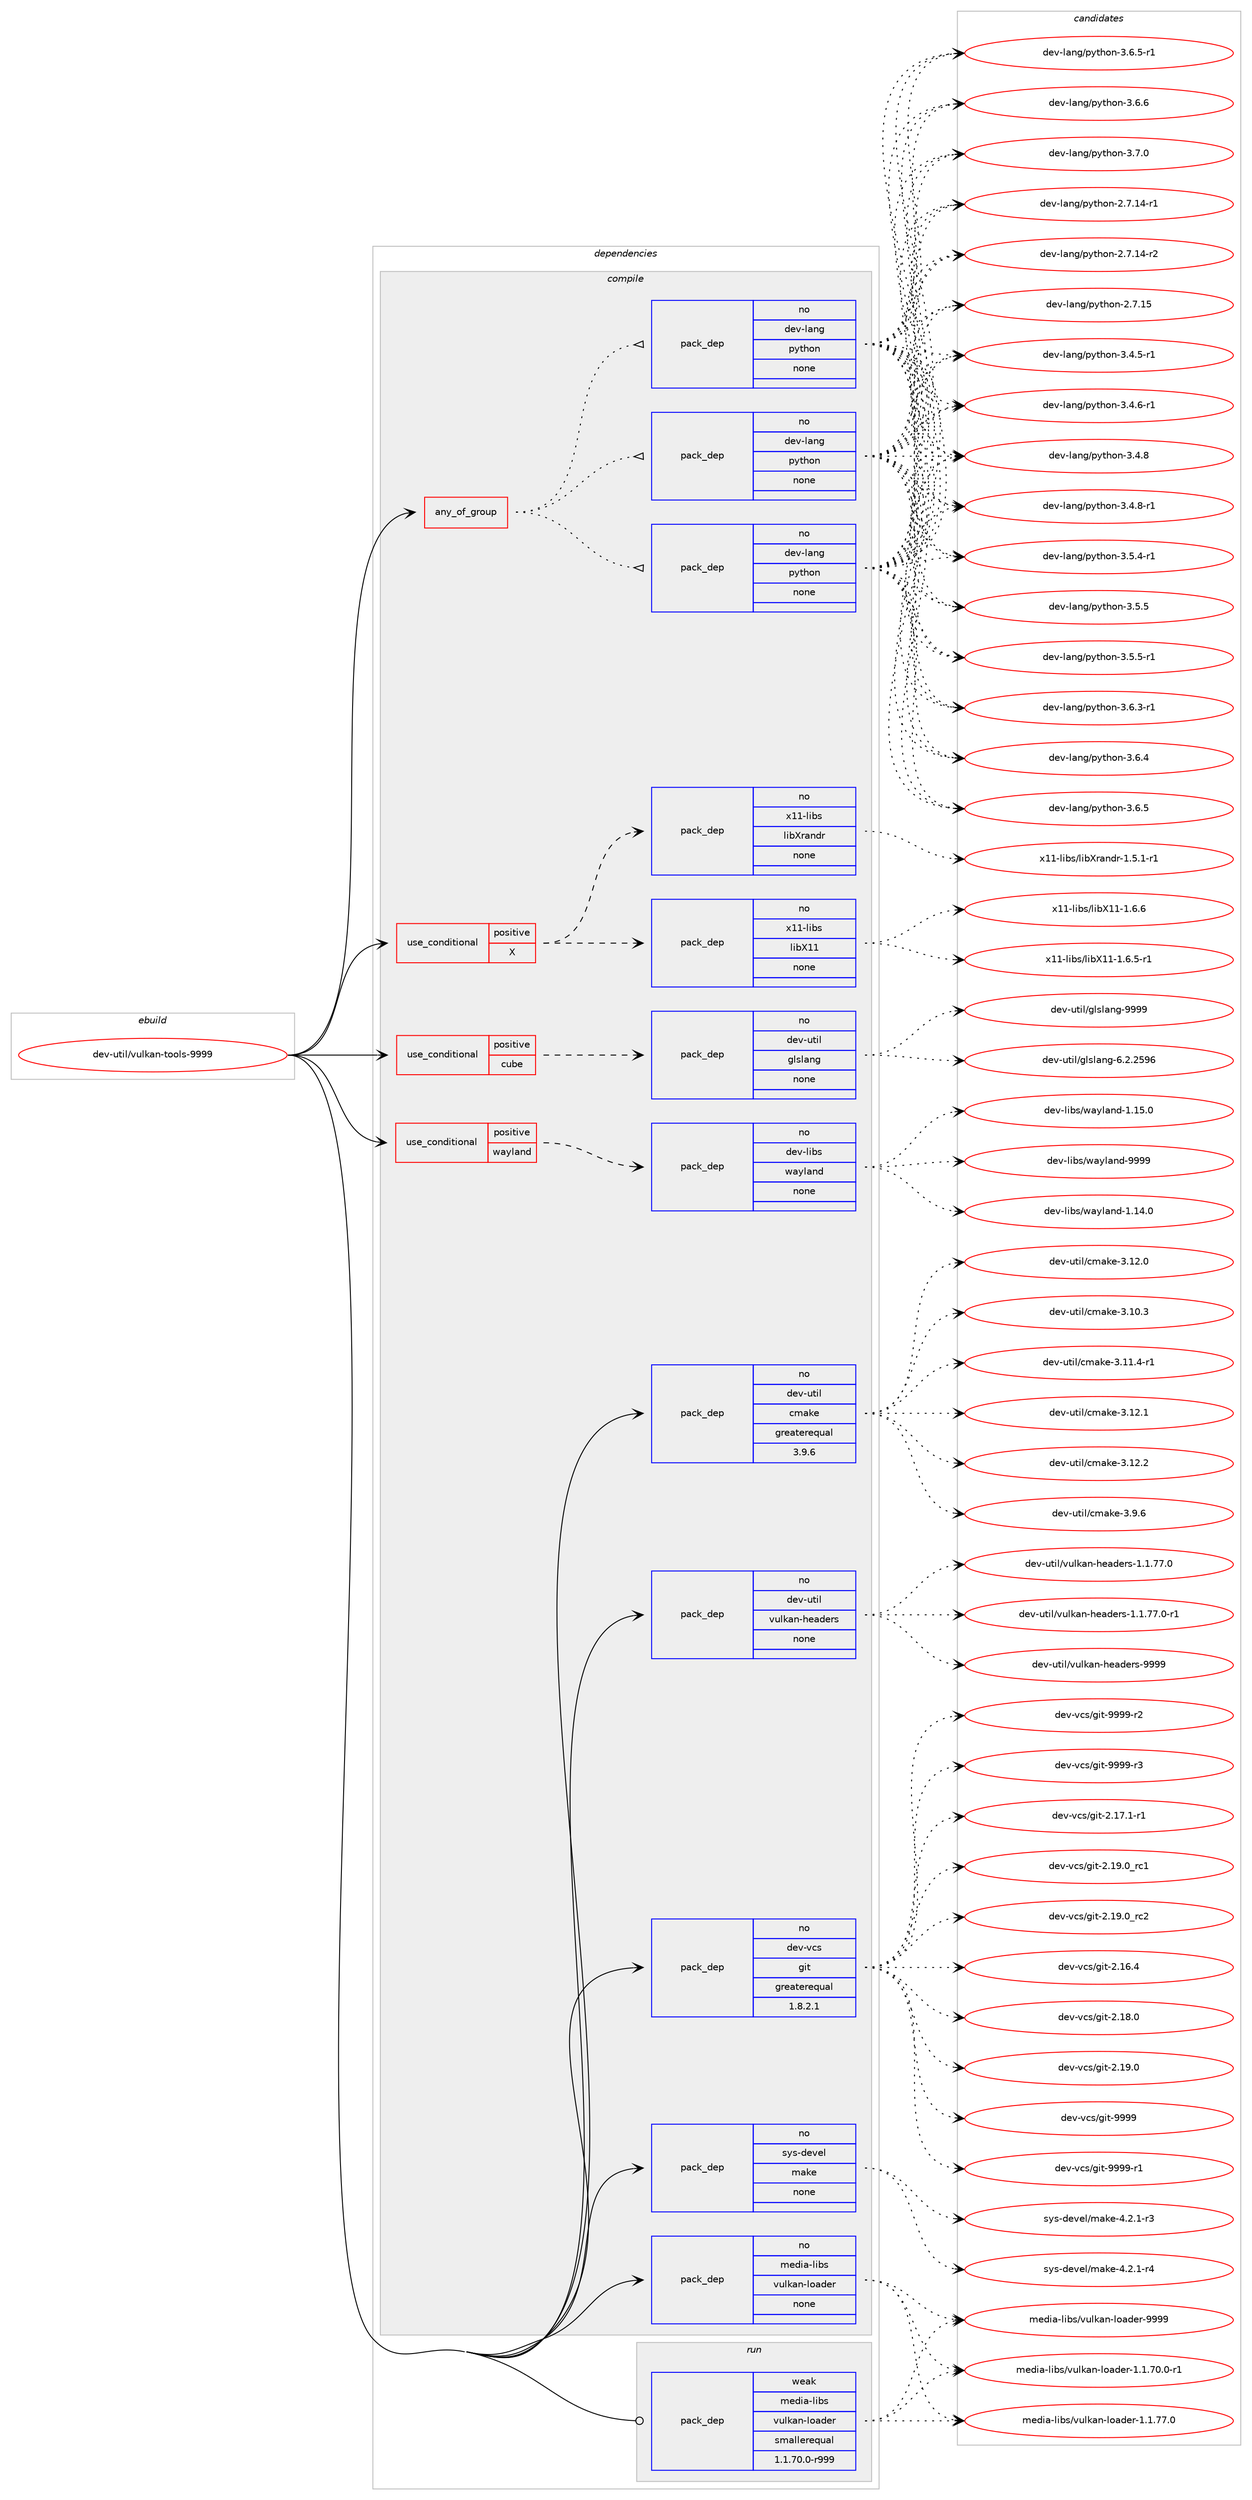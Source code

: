digraph prolog {

# *************
# Graph options
# *************

newrank=true;
concentrate=true;
compound=true;
graph [rankdir=LR,fontname=Helvetica,fontsize=10,ranksep=1.5];#, ranksep=2.5, nodesep=0.2];
edge  [arrowhead=vee];
node  [fontname=Helvetica,fontsize=10];

# **********
# The ebuild
# **********

subgraph cluster_leftcol {
color=gray;
rank=same;
label=<<i>ebuild</i>>;
id [label="dev-util/vulkan-tools-9999", color=red, width=4, href="../dev-util/vulkan-tools-9999.svg"];
}

# ****************
# The dependencies
# ****************

subgraph cluster_midcol {
color=gray;
label=<<i>dependencies</i>>;
subgraph cluster_compile {
fillcolor="#eeeeee";
style=filled;
label=<<i>compile</i>>;
subgraph any76 {
dependency4905 [label=<<TABLE BORDER="0" CELLBORDER="1" CELLSPACING="0" CELLPADDING="4"><TR><TD CELLPADDING="10">any_of_group</TD></TR></TABLE>>, shape=none, color=red];subgraph pack3157 {
dependency4906 [label=<<TABLE BORDER="0" CELLBORDER="1" CELLSPACING="0" CELLPADDING="4" WIDTH="220"><TR><TD ROWSPAN="6" CELLPADDING="30">pack_dep</TD></TR><TR><TD WIDTH="110">no</TD></TR><TR><TD>dev-lang</TD></TR><TR><TD>python</TD></TR><TR><TD>none</TD></TR><TR><TD></TD></TR></TABLE>>, shape=none, color=blue];
}
dependency4905:e -> dependency4906:w [weight=20,style="dotted",arrowhead="oinv"];
subgraph pack3158 {
dependency4907 [label=<<TABLE BORDER="0" CELLBORDER="1" CELLSPACING="0" CELLPADDING="4" WIDTH="220"><TR><TD ROWSPAN="6" CELLPADDING="30">pack_dep</TD></TR><TR><TD WIDTH="110">no</TD></TR><TR><TD>dev-lang</TD></TR><TR><TD>python</TD></TR><TR><TD>none</TD></TR><TR><TD></TD></TR></TABLE>>, shape=none, color=blue];
}
dependency4905:e -> dependency4907:w [weight=20,style="dotted",arrowhead="oinv"];
subgraph pack3159 {
dependency4908 [label=<<TABLE BORDER="0" CELLBORDER="1" CELLSPACING="0" CELLPADDING="4" WIDTH="220"><TR><TD ROWSPAN="6" CELLPADDING="30">pack_dep</TD></TR><TR><TD WIDTH="110">no</TD></TR><TR><TD>dev-lang</TD></TR><TR><TD>python</TD></TR><TR><TD>none</TD></TR><TR><TD></TD></TR></TABLE>>, shape=none, color=blue];
}
dependency4905:e -> dependency4908:w [weight=20,style="dotted",arrowhead="oinv"];
}
id:e -> dependency4905:w [weight=20,style="solid",arrowhead="vee"];
subgraph cond1664 {
dependency4909 [label=<<TABLE BORDER="0" CELLBORDER="1" CELLSPACING="0" CELLPADDING="4"><TR><TD ROWSPAN="3" CELLPADDING="10">use_conditional</TD></TR><TR><TD>positive</TD></TR><TR><TD>X</TD></TR></TABLE>>, shape=none, color=red];
subgraph pack3160 {
dependency4910 [label=<<TABLE BORDER="0" CELLBORDER="1" CELLSPACING="0" CELLPADDING="4" WIDTH="220"><TR><TD ROWSPAN="6" CELLPADDING="30">pack_dep</TD></TR><TR><TD WIDTH="110">no</TD></TR><TR><TD>x11-libs</TD></TR><TR><TD>libX11</TD></TR><TR><TD>none</TD></TR><TR><TD></TD></TR></TABLE>>, shape=none, color=blue];
}
dependency4909:e -> dependency4910:w [weight=20,style="dashed",arrowhead="vee"];
subgraph pack3161 {
dependency4911 [label=<<TABLE BORDER="0" CELLBORDER="1" CELLSPACING="0" CELLPADDING="4" WIDTH="220"><TR><TD ROWSPAN="6" CELLPADDING="30">pack_dep</TD></TR><TR><TD WIDTH="110">no</TD></TR><TR><TD>x11-libs</TD></TR><TR><TD>libXrandr</TD></TR><TR><TD>none</TD></TR><TR><TD></TD></TR></TABLE>>, shape=none, color=blue];
}
dependency4909:e -> dependency4911:w [weight=20,style="dashed",arrowhead="vee"];
}
id:e -> dependency4909:w [weight=20,style="solid",arrowhead="vee"];
subgraph cond1665 {
dependency4912 [label=<<TABLE BORDER="0" CELLBORDER="1" CELLSPACING="0" CELLPADDING="4"><TR><TD ROWSPAN="3" CELLPADDING="10">use_conditional</TD></TR><TR><TD>positive</TD></TR><TR><TD>cube</TD></TR></TABLE>>, shape=none, color=red];
subgraph pack3162 {
dependency4913 [label=<<TABLE BORDER="0" CELLBORDER="1" CELLSPACING="0" CELLPADDING="4" WIDTH="220"><TR><TD ROWSPAN="6" CELLPADDING="30">pack_dep</TD></TR><TR><TD WIDTH="110">no</TD></TR><TR><TD>dev-util</TD></TR><TR><TD>glslang</TD></TR><TR><TD>none</TD></TR><TR><TD></TD></TR></TABLE>>, shape=none, color=blue];
}
dependency4912:e -> dependency4913:w [weight=20,style="dashed",arrowhead="vee"];
}
id:e -> dependency4912:w [weight=20,style="solid",arrowhead="vee"];
subgraph cond1666 {
dependency4914 [label=<<TABLE BORDER="0" CELLBORDER="1" CELLSPACING="0" CELLPADDING="4"><TR><TD ROWSPAN="3" CELLPADDING="10">use_conditional</TD></TR><TR><TD>positive</TD></TR><TR><TD>wayland</TD></TR></TABLE>>, shape=none, color=red];
subgraph pack3163 {
dependency4915 [label=<<TABLE BORDER="0" CELLBORDER="1" CELLSPACING="0" CELLPADDING="4" WIDTH="220"><TR><TD ROWSPAN="6" CELLPADDING="30">pack_dep</TD></TR><TR><TD WIDTH="110">no</TD></TR><TR><TD>dev-libs</TD></TR><TR><TD>wayland</TD></TR><TR><TD>none</TD></TR><TR><TD></TD></TR></TABLE>>, shape=none, color=blue];
}
dependency4914:e -> dependency4915:w [weight=20,style="dashed",arrowhead="vee"];
}
id:e -> dependency4914:w [weight=20,style="solid",arrowhead="vee"];
subgraph pack3164 {
dependency4916 [label=<<TABLE BORDER="0" CELLBORDER="1" CELLSPACING="0" CELLPADDING="4" WIDTH="220"><TR><TD ROWSPAN="6" CELLPADDING="30">pack_dep</TD></TR><TR><TD WIDTH="110">no</TD></TR><TR><TD>dev-util</TD></TR><TR><TD>cmake</TD></TR><TR><TD>greaterequal</TD></TR><TR><TD>3.9.6</TD></TR></TABLE>>, shape=none, color=blue];
}
id:e -> dependency4916:w [weight=20,style="solid",arrowhead="vee"];
subgraph pack3165 {
dependency4917 [label=<<TABLE BORDER="0" CELLBORDER="1" CELLSPACING="0" CELLPADDING="4" WIDTH="220"><TR><TD ROWSPAN="6" CELLPADDING="30">pack_dep</TD></TR><TR><TD WIDTH="110">no</TD></TR><TR><TD>dev-util</TD></TR><TR><TD>vulkan-headers</TD></TR><TR><TD>none</TD></TR><TR><TD></TD></TR></TABLE>>, shape=none, color=blue];
}
id:e -> dependency4917:w [weight=20,style="solid",arrowhead="vee"];
subgraph pack3166 {
dependency4918 [label=<<TABLE BORDER="0" CELLBORDER="1" CELLSPACING="0" CELLPADDING="4" WIDTH="220"><TR><TD ROWSPAN="6" CELLPADDING="30">pack_dep</TD></TR><TR><TD WIDTH="110">no</TD></TR><TR><TD>dev-vcs</TD></TR><TR><TD>git</TD></TR><TR><TD>greaterequal</TD></TR><TR><TD>1.8.2.1</TD></TR></TABLE>>, shape=none, color=blue];
}
id:e -> dependency4918:w [weight=20,style="solid",arrowhead="vee"];
subgraph pack3167 {
dependency4919 [label=<<TABLE BORDER="0" CELLBORDER="1" CELLSPACING="0" CELLPADDING="4" WIDTH="220"><TR><TD ROWSPAN="6" CELLPADDING="30">pack_dep</TD></TR><TR><TD WIDTH="110">no</TD></TR><TR><TD>media-libs</TD></TR><TR><TD>vulkan-loader</TD></TR><TR><TD>none</TD></TR><TR><TD></TD></TR></TABLE>>, shape=none, color=blue];
}
id:e -> dependency4919:w [weight=20,style="solid",arrowhead="vee"];
subgraph pack3168 {
dependency4920 [label=<<TABLE BORDER="0" CELLBORDER="1" CELLSPACING="0" CELLPADDING="4" WIDTH="220"><TR><TD ROWSPAN="6" CELLPADDING="30">pack_dep</TD></TR><TR><TD WIDTH="110">no</TD></TR><TR><TD>sys-devel</TD></TR><TR><TD>make</TD></TR><TR><TD>none</TD></TR><TR><TD></TD></TR></TABLE>>, shape=none, color=blue];
}
id:e -> dependency4920:w [weight=20,style="solid",arrowhead="vee"];
}
subgraph cluster_compileandrun {
fillcolor="#eeeeee";
style=filled;
label=<<i>compile and run</i>>;
}
subgraph cluster_run {
fillcolor="#eeeeee";
style=filled;
label=<<i>run</i>>;
subgraph pack3169 {
dependency4921 [label=<<TABLE BORDER="0" CELLBORDER="1" CELLSPACING="0" CELLPADDING="4" WIDTH="220"><TR><TD ROWSPAN="6" CELLPADDING="30">pack_dep</TD></TR><TR><TD WIDTH="110">weak</TD></TR><TR><TD>media-libs</TD></TR><TR><TD>vulkan-loader</TD></TR><TR><TD>smallerequal</TD></TR><TR><TD>1.1.70.0-r999</TD></TR></TABLE>>, shape=none, color=blue];
}
id:e -> dependency4921:w [weight=20,style="solid",arrowhead="odot"];
}
}

# **************
# The candidates
# **************

subgraph cluster_choices {
rank=same;
color=gray;
label=<<i>candidates</i>>;

subgraph choice3157 {
color=black;
nodesep=1;
choice100101118451089711010347112121116104111110455046554649524511449 [label="dev-lang/python-2.7.14-r1", color=red, width=4,href="../dev-lang/python-2.7.14-r1.svg"];
choice100101118451089711010347112121116104111110455046554649524511450 [label="dev-lang/python-2.7.14-r2", color=red, width=4,href="../dev-lang/python-2.7.14-r2.svg"];
choice10010111845108971101034711212111610411111045504655464953 [label="dev-lang/python-2.7.15", color=red, width=4,href="../dev-lang/python-2.7.15.svg"];
choice1001011184510897110103471121211161041111104551465246534511449 [label="dev-lang/python-3.4.5-r1", color=red, width=4,href="../dev-lang/python-3.4.5-r1.svg"];
choice1001011184510897110103471121211161041111104551465246544511449 [label="dev-lang/python-3.4.6-r1", color=red, width=4,href="../dev-lang/python-3.4.6-r1.svg"];
choice100101118451089711010347112121116104111110455146524656 [label="dev-lang/python-3.4.8", color=red, width=4,href="../dev-lang/python-3.4.8.svg"];
choice1001011184510897110103471121211161041111104551465246564511449 [label="dev-lang/python-3.4.8-r1", color=red, width=4,href="../dev-lang/python-3.4.8-r1.svg"];
choice1001011184510897110103471121211161041111104551465346524511449 [label="dev-lang/python-3.5.4-r1", color=red, width=4,href="../dev-lang/python-3.5.4-r1.svg"];
choice100101118451089711010347112121116104111110455146534653 [label="dev-lang/python-3.5.5", color=red, width=4,href="../dev-lang/python-3.5.5.svg"];
choice1001011184510897110103471121211161041111104551465346534511449 [label="dev-lang/python-3.5.5-r1", color=red, width=4,href="../dev-lang/python-3.5.5-r1.svg"];
choice1001011184510897110103471121211161041111104551465446514511449 [label="dev-lang/python-3.6.3-r1", color=red, width=4,href="../dev-lang/python-3.6.3-r1.svg"];
choice100101118451089711010347112121116104111110455146544652 [label="dev-lang/python-3.6.4", color=red, width=4,href="../dev-lang/python-3.6.4.svg"];
choice100101118451089711010347112121116104111110455146544653 [label="dev-lang/python-3.6.5", color=red, width=4,href="../dev-lang/python-3.6.5.svg"];
choice1001011184510897110103471121211161041111104551465446534511449 [label="dev-lang/python-3.6.5-r1", color=red, width=4,href="../dev-lang/python-3.6.5-r1.svg"];
choice100101118451089711010347112121116104111110455146544654 [label="dev-lang/python-3.6.6", color=red, width=4,href="../dev-lang/python-3.6.6.svg"];
choice100101118451089711010347112121116104111110455146554648 [label="dev-lang/python-3.7.0", color=red, width=4,href="../dev-lang/python-3.7.0.svg"];
dependency4906:e -> choice100101118451089711010347112121116104111110455046554649524511449:w [style=dotted,weight="100"];
dependency4906:e -> choice100101118451089711010347112121116104111110455046554649524511450:w [style=dotted,weight="100"];
dependency4906:e -> choice10010111845108971101034711212111610411111045504655464953:w [style=dotted,weight="100"];
dependency4906:e -> choice1001011184510897110103471121211161041111104551465246534511449:w [style=dotted,weight="100"];
dependency4906:e -> choice1001011184510897110103471121211161041111104551465246544511449:w [style=dotted,weight="100"];
dependency4906:e -> choice100101118451089711010347112121116104111110455146524656:w [style=dotted,weight="100"];
dependency4906:e -> choice1001011184510897110103471121211161041111104551465246564511449:w [style=dotted,weight="100"];
dependency4906:e -> choice1001011184510897110103471121211161041111104551465346524511449:w [style=dotted,weight="100"];
dependency4906:e -> choice100101118451089711010347112121116104111110455146534653:w [style=dotted,weight="100"];
dependency4906:e -> choice1001011184510897110103471121211161041111104551465346534511449:w [style=dotted,weight="100"];
dependency4906:e -> choice1001011184510897110103471121211161041111104551465446514511449:w [style=dotted,weight="100"];
dependency4906:e -> choice100101118451089711010347112121116104111110455146544652:w [style=dotted,weight="100"];
dependency4906:e -> choice100101118451089711010347112121116104111110455146544653:w [style=dotted,weight="100"];
dependency4906:e -> choice1001011184510897110103471121211161041111104551465446534511449:w [style=dotted,weight="100"];
dependency4906:e -> choice100101118451089711010347112121116104111110455146544654:w [style=dotted,weight="100"];
dependency4906:e -> choice100101118451089711010347112121116104111110455146554648:w [style=dotted,weight="100"];
}
subgraph choice3158 {
color=black;
nodesep=1;
choice100101118451089711010347112121116104111110455046554649524511449 [label="dev-lang/python-2.7.14-r1", color=red, width=4,href="../dev-lang/python-2.7.14-r1.svg"];
choice100101118451089711010347112121116104111110455046554649524511450 [label="dev-lang/python-2.7.14-r2", color=red, width=4,href="../dev-lang/python-2.7.14-r2.svg"];
choice10010111845108971101034711212111610411111045504655464953 [label="dev-lang/python-2.7.15", color=red, width=4,href="../dev-lang/python-2.7.15.svg"];
choice1001011184510897110103471121211161041111104551465246534511449 [label="dev-lang/python-3.4.5-r1", color=red, width=4,href="../dev-lang/python-3.4.5-r1.svg"];
choice1001011184510897110103471121211161041111104551465246544511449 [label="dev-lang/python-3.4.6-r1", color=red, width=4,href="../dev-lang/python-3.4.6-r1.svg"];
choice100101118451089711010347112121116104111110455146524656 [label="dev-lang/python-3.4.8", color=red, width=4,href="../dev-lang/python-3.4.8.svg"];
choice1001011184510897110103471121211161041111104551465246564511449 [label="dev-lang/python-3.4.8-r1", color=red, width=4,href="../dev-lang/python-3.4.8-r1.svg"];
choice1001011184510897110103471121211161041111104551465346524511449 [label="dev-lang/python-3.5.4-r1", color=red, width=4,href="../dev-lang/python-3.5.4-r1.svg"];
choice100101118451089711010347112121116104111110455146534653 [label="dev-lang/python-3.5.5", color=red, width=4,href="../dev-lang/python-3.5.5.svg"];
choice1001011184510897110103471121211161041111104551465346534511449 [label="dev-lang/python-3.5.5-r1", color=red, width=4,href="../dev-lang/python-3.5.5-r1.svg"];
choice1001011184510897110103471121211161041111104551465446514511449 [label="dev-lang/python-3.6.3-r1", color=red, width=4,href="../dev-lang/python-3.6.3-r1.svg"];
choice100101118451089711010347112121116104111110455146544652 [label="dev-lang/python-3.6.4", color=red, width=4,href="../dev-lang/python-3.6.4.svg"];
choice100101118451089711010347112121116104111110455146544653 [label="dev-lang/python-3.6.5", color=red, width=4,href="../dev-lang/python-3.6.5.svg"];
choice1001011184510897110103471121211161041111104551465446534511449 [label="dev-lang/python-3.6.5-r1", color=red, width=4,href="../dev-lang/python-3.6.5-r1.svg"];
choice100101118451089711010347112121116104111110455146544654 [label="dev-lang/python-3.6.6", color=red, width=4,href="../dev-lang/python-3.6.6.svg"];
choice100101118451089711010347112121116104111110455146554648 [label="dev-lang/python-3.7.0", color=red, width=4,href="../dev-lang/python-3.7.0.svg"];
dependency4907:e -> choice100101118451089711010347112121116104111110455046554649524511449:w [style=dotted,weight="100"];
dependency4907:e -> choice100101118451089711010347112121116104111110455046554649524511450:w [style=dotted,weight="100"];
dependency4907:e -> choice10010111845108971101034711212111610411111045504655464953:w [style=dotted,weight="100"];
dependency4907:e -> choice1001011184510897110103471121211161041111104551465246534511449:w [style=dotted,weight="100"];
dependency4907:e -> choice1001011184510897110103471121211161041111104551465246544511449:w [style=dotted,weight="100"];
dependency4907:e -> choice100101118451089711010347112121116104111110455146524656:w [style=dotted,weight="100"];
dependency4907:e -> choice1001011184510897110103471121211161041111104551465246564511449:w [style=dotted,weight="100"];
dependency4907:e -> choice1001011184510897110103471121211161041111104551465346524511449:w [style=dotted,weight="100"];
dependency4907:e -> choice100101118451089711010347112121116104111110455146534653:w [style=dotted,weight="100"];
dependency4907:e -> choice1001011184510897110103471121211161041111104551465346534511449:w [style=dotted,weight="100"];
dependency4907:e -> choice1001011184510897110103471121211161041111104551465446514511449:w [style=dotted,weight="100"];
dependency4907:e -> choice100101118451089711010347112121116104111110455146544652:w [style=dotted,weight="100"];
dependency4907:e -> choice100101118451089711010347112121116104111110455146544653:w [style=dotted,weight="100"];
dependency4907:e -> choice1001011184510897110103471121211161041111104551465446534511449:w [style=dotted,weight="100"];
dependency4907:e -> choice100101118451089711010347112121116104111110455146544654:w [style=dotted,weight="100"];
dependency4907:e -> choice100101118451089711010347112121116104111110455146554648:w [style=dotted,weight="100"];
}
subgraph choice3159 {
color=black;
nodesep=1;
choice100101118451089711010347112121116104111110455046554649524511449 [label="dev-lang/python-2.7.14-r1", color=red, width=4,href="../dev-lang/python-2.7.14-r1.svg"];
choice100101118451089711010347112121116104111110455046554649524511450 [label="dev-lang/python-2.7.14-r2", color=red, width=4,href="../dev-lang/python-2.7.14-r2.svg"];
choice10010111845108971101034711212111610411111045504655464953 [label="dev-lang/python-2.7.15", color=red, width=4,href="../dev-lang/python-2.7.15.svg"];
choice1001011184510897110103471121211161041111104551465246534511449 [label="dev-lang/python-3.4.5-r1", color=red, width=4,href="../dev-lang/python-3.4.5-r1.svg"];
choice1001011184510897110103471121211161041111104551465246544511449 [label="dev-lang/python-3.4.6-r1", color=red, width=4,href="../dev-lang/python-3.4.6-r1.svg"];
choice100101118451089711010347112121116104111110455146524656 [label="dev-lang/python-3.4.8", color=red, width=4,href="../dev-lang/python-3.4.8.svg"];
choice1001011184510897110103471121211161041111104551465246564511449 [label="dev-lang/python-3.4.8-r1", color=red, width=4,href="../dev-lang/python-3.4.8-r1.svg"];
choice1001011184510897110103471121211161041111104551465346524511449 [label="dev-lang/python-3.5.4-r1", color=red, width=4,href="../dev-lang/python-3.5.4-r1.svg"];
choice100101118451089711010347112121116104111110455146534653 [label="dev-lang/python-3.5.5", color=red, width=4,href="../dev-lang/python-3.5.5.svg"];
choice1001011184510897110103471121211161041111104551465346534511449 [label="dev-lang/python-3.5.5-r1", color=red, width=4,href="../dev-lang/python-3.5.5-r1.svg"];
choice1001011184510897110103471121211161041111104551465446514511449 [label="dev-lang/python-3.6.3-r1", color=red, width=4,href="../dev-lang/python-3.6.3-r1.svg"];
choice100101118451089711010347112121116104111110455146544652 [label="dev-lang/python-3.6.4", color=red, width=4,href="../dev-lang/python-3.6.4.svg"];
choice100101118451089711010347112121116104111110455146544653 [label="dev-lang/python-3.6.5", color=red, width=4,href="../dev-lang/python-3.6.5.svg"];
choice1001011184510897110103471121211161041111104551465446534511449 [label="dev-lang/python-3.6.5-r1", color=red, width=4,href="../dev-lang/python-3.6.5-r1.svg"];
choice100101118451089711010347112121116104111110455146544654 [label="dev-lang/python-3.6.6", color=red, width=4,href="../dev-lang/python-3.6.6.svg"];
choice100101118451089711010347112121116104111110455146554648 [label="dev-lang/python-3.7.0", color=red, width=4,href="../dev-lang/python-3.7.0.svg"];
dependency4908:e -> choice100101118451089711010347112121116104111110455046554649524511449:w [style=dotted,weight="100"];
dependency4908:e -> choice100101118451089711010347112121116104111110455046554649524511450:w [style=dotted,weight="100"];
dependency4908:e -> choice10010111845108971101034711212111610411111045504655464953:w [style=dotted,weight="100"];
dependency4908:e -> choice1001011184510897110103471121211161041111104551465246534511449:w [style=dotted,weight="100"];
dependency4908:e -> choice1001011184510897110103471121211161041111104551465246544511449:w [style=dotted,weight="100"];
dependency4908:e -> choice100101118451089711010347112121116104111110455146524656:w [style=dotted,weight="100"];
dependency4908:e -> choice1001011184510897110103471121211161041111104551465246564511449:w [style=dotted,weight="100"];
dependency4908:e -> choice1001011184510897110103471121211161041111104551465346524511449:w [style=dotted,weight="100"];
dependency4908:e -> choice100101118451089711010347112121116104111110455146534653:w [style=dotted,weight="100"];
dependency4908:e -> choice1001011184510897110103471121211161041111104551465346534511449:w [style=dotted,weight="100"];
dependency4908:e -> choice1001011184510897110103471121211161041111104551465446514511449:w [style=dotted,weight="100"];
dependency4908:e -> choice100101118451089711010347112121116104111110455146544652:w [style=dotted,weight="100"];
dependency4908:e -> choice100101118451089711010347112121116104111110455146544653:w [style=dotted,weight="100"];
dependency4908:e -> choice1001011184510897110103471121211161041111104551465446534511449:w [style=dotted,weight="100"];
dependency4908:e -> choice100101118451089711010347112121116104111110455146544654:w [style=dotted,weight="100"];
dependency4908:e -> choice100101118451089711010347112121116104111110455146554648:w [style=dotted,weight="100"];
}
subgraph choice3160 {
color=black;
nodesep=1;
choice1204949451081059811547108105988849494549465446534511449 [label="x11-libs/libX11-1.6.5-r1", color=red, width=4,href="../x11-libs/libX11-1.6.5-r1.svg"];
choice120494945108105981154710810598884949454946544654 [label="x11-libs/libX11-1.6.6", color=red, width=4,href="../x11-libs/libX11-1.6.6.svg"];
dependency4910:e -> choice1204949451081059811547108105988849494549465446534511449:w [style=dotted,weight="100"];
dependency4910:e -> choice120494945108105981154710810598884949454946544654:w [style=dotted,weight="100"];
}
subgraph choice3161 {
color=black;
nodesep=1;
choice12049494510810598115471081059888114971101001144549465346494511449 [label="x11-libs/libXrandr-1.5.1-r1", color=red, width=4,href="../x11-libs/libXrandr-1.5.1-r1.svg"];
dependency4911:e -> choice12049494510810598115471081059888114971101001144549465346494511449:w [style=dotted,weight="100"];
}
subgraph choice3162 {
color=black;
nodesep=1;
choice100101118451171161051084710310811510897110103455446504650535754 [label="dev-util/glslang-6.2.2596", color=red, width=4,href="../dev-util/glslang-6.2.2596.svg"];
choice1001011184511711610510847103108115108971101034557575757 [label="dev-util/glslang-9999", color=red, width=4,href="../dev-util/glslang-9999.svg"];
dependency4913:e -> choice100101118451171161051084710310811510897110103455446504650535754:w [style=dotted,weight="100"];
dependency4913:e -> choice1001011184511711610510847103108115108971101034557575757:w [style=dotted,weight="100"];
}
subgraph choice3163 {
color=black;
nodesep=1;
choice100101118451081059811547119971211089711010045494649524648 [label="dev-libs/wayland-1.14.0", color=red, width=4,href="../dev-libs/wayland-1.14.0.svg"];
choice100101118451081059811547119971211089711010045494649534648 [label="dev-libs/wayland-1.15.0", color=red, width=4,href="../dev-libs/wayland-1.15.0.svg"];
choice10010111845108105981154711997121108971101004557575757 [label="dev-libs/wayland-9999", color=red, width=4,href="../dev-libs/wayland-9999.svg"];
dependency4915:e -> choice100101118451081059811547119971211089711010045494649524648:w [style=dotted,weight="100"];
dependency4915:e -> choice100101118451081059811547119971211089711010045494649534648:w [style=dotted,weight="100"];
dependency4915:e -> choice10010111845108105981154711997121108971101004557575757:w [style=dotted,weight="100"];
}
subgraph choice3164 {
color=black;
nodesep=1;
choice1001011184511711610510847991099710710145514649504648 [label="dev-util/cmake-3.12.0", color=red, width=4,href="../dev-util/cmake-3.12.0.svg"];
choice1001011184511711610510847991099710710145514649484651 [label="dev-util/cmake-3.10.3", color=red, width=4,href="../dev-util/cmake-3.10.3.svg"];
choice10010111845117116105108479910997107101455146494946524511449 [label="dev-util/cmake-3.11.4-r1", color=red, width=4,href="../dev-util/cmake-3.11.4-r1.svg"];
choice1001011184511711610510847991099710710145514649504649 [label="dev-util/cmake-3.12.1", color=red, width=4,href="../dev-util/cmake-3.12.1.svg"];
choice1001011184511711610510847991099710710145514649504650 [label="dev-util/cmake-3.12.2", color=red, width=4,href="../dev-util/cmake-3.12.2.svg"];
choice10010111845117116105108479910997107101455146574654 [label="dev-util/cmake-3.9.6", color=red, width=4,href="../dev-util/cmake-3.9.6.svg"];
dependency4916:e -> choice1001011184511711610510847991099710710145514649504648:w [style=dotted,weight="100"];
dependency4916:e -> choice1001011184511711610510847991099710710145514649484651:w [style=dotted,weight="100"];
dependency4916:e -> choice10010111845117116105108479910997107101455146494946524511449:w [style=dotted,weight="100"];
dependency4916:e -> choice1001011184511711610510847991099710710145514649504649:w [style=dotted,weight="100"];
dependency4916:e -> choice1001011184511711610510847991099710710145514649504650:w [style=dotted,weight="100"];
dependency4916:e -> choice10010111845117116105108479910997107101455146574654:w [style=dotted,weight="100"];
}
subgraph choice3165 {
color=black;
nodesep=1;
choice1001011184511711610510847118117108107971104510410197100101114115454946494655554648 [label="dev-util/vulkan-headers-1.1.77.0", color=red, width=4,href="../dev-util/vulkan-headers-1.1.77.0.svg"];
choice10010111845117116105108471181171081079711045104101971001011141154549464946555546484511449 [label="dev-util/vulkan-headers-1.1.77.0-r1", color=red, width=4,href="../dev-util/vulkan-headers-1.1.77.0-r1.svg"];
choice10010111845117116105108471181171081079711045104101971001011141154557575757 [label="dev-util/vulkan-headers-9999", color=red, width=4,href="../dev-util/vulkan-headers-9999.svg"];
dependency4917:e -> choice1001011184511711610510847118117108107971104510410197100101114115454946494655554648:w [style=dotted,weight="100"];
dependency4917:e -> choice10010111845117116105108471181171081079711045104101971001011141154549464946555546484511449:w [style=dotted,weight="100"];
dependency4917:e -> choice10010111845117116105108471181171081079711045104101971001011141154557575757:w [style=dotted,weight="100"];
}
subgraph choice3166 {
color=black;
nodesep=1;
choice100101118451189911547103105116455046495546494511449 [label="dev-vcs/git-2.17.1-r1", color=red, width=4,href="../dev-vcs/git-2.17.1-r1.svg"];
choice10010111845118991154710310511645504649574648951149949 [label="dev-vcs/git-2.19.0_rc1", color=red, width=4,href="../dev-vcs/git-2.19.0_rc1.svg"];
choice10010111845118991154710310511645504649574648951149950 [label="dev-vcs/git-2.19.0_rc2", color=red, width=4,href="../dev-vcs/git-2.19.0_rc2.svg"];
choice10010111845118991154710310511645504649544652 [label="dev-vcs/git-2.16.4", color=red, width=4,href="../dev-vcs/git-2.16.4.svg"];
choice10010111845118991154710310511645504649564648 [label="dev-vcs/git-2.18.0", color=red, width=4,href="../dev-vcs/git-2.18.0.svg"];
choice10010111845118991154710310511645504649574648 [label="dev-vcs/git-2.19.0", color=red, width=4,href="../dev-vcs/git-2.19.0.svg"];
choice1001011184511899115471031051164557575757 [label="dev-vcs/git-9999", color=red, width=4,href="../dev-vcs/git-9999.svg"];
choice10010111845118991154710310511645575757574511449 [label="dev-vcs/git-9999-r1", color=red, width=4,href="../dev-vcs/git-9999-r1.svg"];
choice10010111845118991154710310511645575757574511450 [label="dev-vcs/git-9999-r2", color=red, width=4,href="../dev-vcs/git-9999-r2.svg"];
choice10010111845118991154710310511645575757574511451 [label="dev-vcs/git-9999-r3", color=red, width=4,href="../dev-vcs/git-9999-r3.svg"];
dependency4918:e -> choice100101118451189911547103105116455046495546494511449:w [style=dotted,weight="100"];
dependency4918:e -> choice10010111845118991154710310511645504649574648951149949:w [style=dotted,weight="100"];
dependency4918:e -> choice10010111845118991154710310511645504649574648951149950:w [style=dotted,weight="100"];
dependency4918:e -> choice10010111845118991154710310511645504649544652:w [style=dotted,weight="100"];
dependency4918:e -> choice10010111845118991154710310511645504649564648:w [style=dotted,weight="100"];
dependency4918:e -> choice10010111845118991154710310511645504649574648:w [style=dotted,weight="100"];
dependency4918:e -> choice1001011184511899115471031051164557575757:w [style=dotted,weight="100"];
dependency4918:e -> choice10010111845118991154710310511645575757574511449:w [style=dotted,weight="100"];
dependency4918:e -> choice10010111845118991154710310511645575757574511450:w [style=dotted,weight="100"];
dependency4918:e -> choice10010111845118991154710310511645575757574511451:w [style=dotted,weight="100"];
}
subgraph choice3167 {
color=black;
nodesep=1;
choice109101100105974510810598115471181171081079711045108111971001011144549464946554846484511449 [label="media-libs/vulkan-loader-1.1.70.0-r1", color=red, width=4,href="../media-libs/vulkan-loader-1.1.70.0-r1.svg"];
choice10910110010597451081059811547118117108107971104510811197100101114454946494655554648 [label="media-libs/vulkan-loader-1.1.77.0", color=red, width=4,href="../media-libs/vulkan-loader-1.1.77.0.svg"];
choice109101100105974510810598115471181171081079711045108111971001011144557575757 [label="media-libs/vulkan-loader-9999", color=red, width=4,href="../media-libs/vulkan-loader-9999.svg"];
dependency4919:e -> choice109101100105974510810598115471181171081079711045108111971001011144549464946554846484511449:w [style=dotted,weight="100"];
dependency4919:e -> choice10910110010597451081059811547118117108107971104510811197100101114454946494655554648:w [style=dotted,weight="100"];
dependency4919:e -> choice109101100105974510810598115471181171081079711045108111971001011144557575757:w [style=dotted,weight="100"];
}
subgraph choice3168 {
color=black;
nodesep=1;
choice1151211154510010111810110847109971071014552465046494511451 [label="sys-devel/make-4.2.1-r3", color=red, width=4,href="../sys-devel/make-4.2.1-r3.svg"];
choice1151211154510010111810110847109971071014552465046494511452 [label="sys-devel/make-4.2.1-r4", color=red, width=4,href="../sys-devel/make-4.2.1-r4.svg"];
dependency4920:e -> choice1151211154510010111810110847109971071014552465046494511451:w [style=dotted,weight="100"];
dependency4920:e -> choice1151211154510010111810110847109971071014552465046494511452:w [style=dotted,weight="100"];
}
subgraph choice3169 {
color=black;
nodesep=1;
choice109101100105974510810598115471181171081079711045108111971001011144549464946554846484511449 [label="media-libs/vulkan-loader-1.1.70.0-r1", color=red, width=4,href="../media-libs/vulkan-loader-1.1.70.0-r1.svg"];
choice10910110010597451081059811547118117108107971104510811197100101114454946494655554648 [label="media-libs/vulkan-loader-1.1.77.0", color=red, width=4,href="../media-libs/vulkan-loader-1.1.77.0.svg"];
choice109101100105974510810598115471181171081079711045108111971001011144557575757 [label="media-libs/vulkan-loader-9999", color=red, width=4,href="../media-libs/vulkan-loader-9999.svg"];
dependency4921:e -> choice109101100105974510810598115471181171081079711045108111971001011144549464946554846484511449:w [style=dotted,weight="100"];
dependency4921:e -> choice10910110010597451081059811547118117108107971104510811197100101114454946494655554648:w [style=dotted,weight="100"];
dependency4921:e -> choice109101100105974510810598115471181171081079711045108111971001011144557575757:w [style=dotted,weight="100"];
}
}

}
